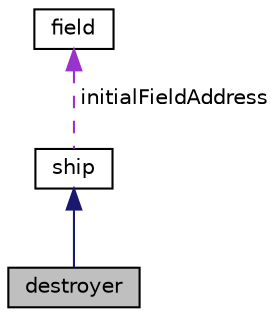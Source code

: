digraph "destroyer"
{
 // LATEX_PDF_SIZE
  edge [fontname="Helvetica",fontsize="10",labelfontname="Helvetica",labelfontsize="10"];
  node [fontname="Helvetica",fontsize="10",shape=record];
  Node1 [label="destroyer",height=0.2,width=0.4,color="black", fillcolor="grey75", style="filled", fontcolor="black",tooltip=" "];
  Node2 -> Node1 [dir="back",color="midnightblue",fontsize="10",style="solid",fontname="Helvetica"];
  Node2 [label="ship",height=0.2,width=0.4,color="black", fillcolor="white", style="filled",URL="$classship.html",tooltip=" "];
  Node3 -> Node2 [dir="back",color="darkorchid3",fontsize="10",style="dashed",label=" initialFieldAddress" ,fontname="Helvetica"];
  Node3 [label="field",height=0.2,width=0.4,color="black", fillcolor="white", style="filled",URL="$classfield.html",tooltip=" "];
}

